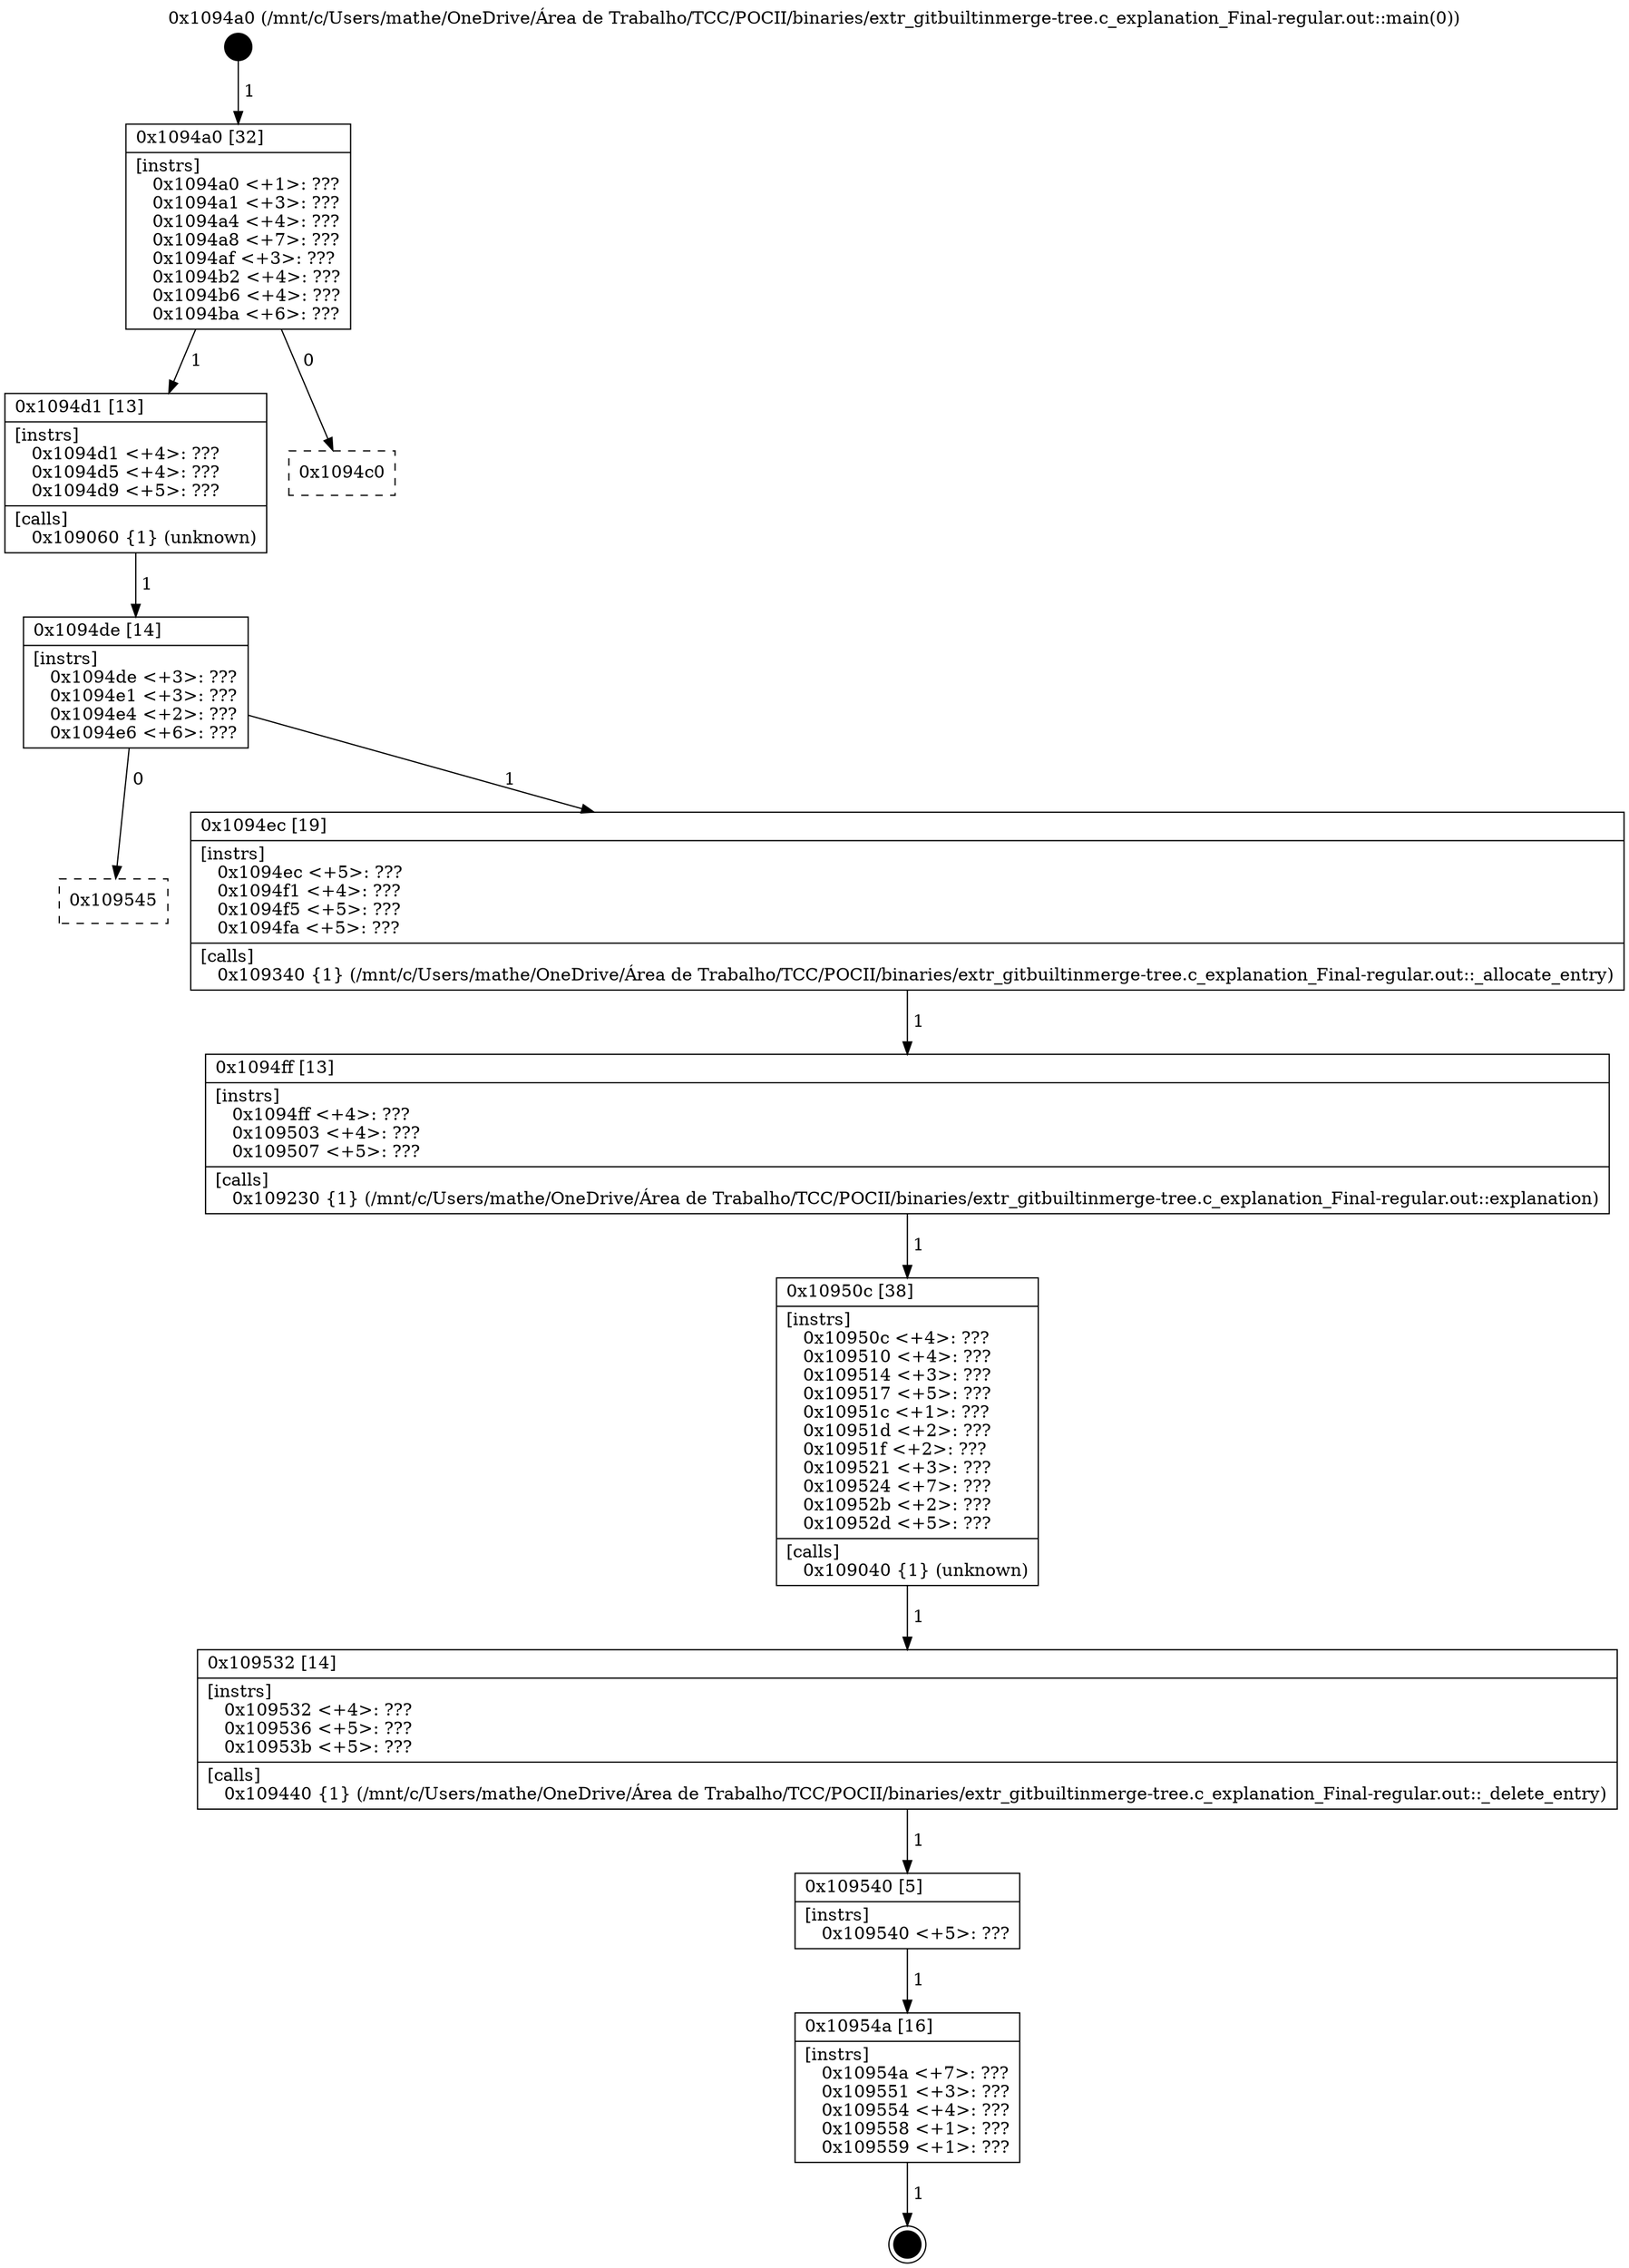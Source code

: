 digraph "0x1094a0" {
  label = "0x1094a0 (/mnt/c/Users/mathe/OneDrive/Área de Trabalho/TCC/POCII/binaries/extr_gitbuiltinmerge-tree.c_explanation_Final-regular.out::main(0))"
  labelloc = "t"
  node[shape=record]

  Entry [label="",width=0.3,height=0.3,shape=circle,fillcolor=black,style=filled]
  "0x1094a0" [label="{
     0x1094a0 [32]\l
     | [instrs]\l
     &nbsp;&nbsp;0x1094a0 \<+1\>: ???\l
     &nbsp;&nbsp;0x1094a1 \<+3\>: ???\l
     &nbsp;&nbsp;0x1094a4 \<+4\>: ???\l
     &nbsp;&nbsp;0x1094a8 \<+7\>: ???\l
     &nbsp;&nbsp;0x1094af \<+3\>: ???\l
     &nbsp;&nbsp;0x1094b2 \<+4\>: ???\l
     &nbsp;&nbsp;0x1094b6 \<+4\>: ???\l
     &nbsp;&nbsp;0x1094ba \<+6\>: ???\l
  }"]
  "0x1094d1" [label="{
     0x1094d1 [13]\l
     | [instrs]\l
     &nbsp;&nbsp;0x1094d1 \<+4\>: ???\l
     &nbsp;&nbsp;0x1094d5 \<+4\>: ???\l
     &nbsp;&nbsp;0x1094d9 \<+5\>: ???\l
     | [calls]\l
     &nbsp;&nbsp;0x109060 \{1\} (unknown)\l
  }"]
  "0x1094c0" [label="{
     0x1094c0\l
  }", style=dashed]
  "0x1094de" [label="{
     0x1094de [14]\l
     | [instrs]\l
     &nbsp;&nbsp;0x1094de \<+3\>: ???\l
     &nbsp;&nbsp;0x1094e1 \<+3\>: ???\l
     &nbsp;&nbsp;0x1094e4 \<+2\>: ???\l
     &nbsp;&nbsp;0x1094e6 \<+6\>: ???\l
  }"]
  "0x109545" [label="{
     0x109545\l
  }", style=dashed]
  "0x1094ec" [label="{
     0x1094ec [19]\l
     | [instrs]\l
     &nbsp;&nbsp;0x1094ec \<+5\>: ???\l
     &nbsp;&nbsp;0x1094f1 \<+4\>: ???\l
     &nbsp;&nbsp;0x1094f5 \<+5\>: ???\l
     &nbsp;&nbsp;0x1094fa \<+5\>: ???\l
     | [calls]\l
     &nbsp;&nbsp;0x109340 \{1\} (/mnt/c/Users/mathe/OneDrive/Área de Trabalho/TCC/POCII/binaries/extr_gitbuiltinmerge-tree.c_explanation_Final-regular.out::_allocate_entry)\l
  }"]
  Exit [label="",width=0.3,height=0.3,shape=circle,fillcolor=black,style=filled,peripheries=2]
  "0x1094ff" [label="{
     0x1094ff [13]\l
     | [instrs]\l
     &nbsp;&nbsp;0x1094ff \<+4\>: ???\l
     &nbsp;&nbsp;0x109503 \<+4\>: ???\l
     &nbsp;&nbsp;0x109507 \<+5\>: ???\l
     | [calls]\l
     &nbsp;&nbsp;0x109230 \{1\} (/mnt/c/Users/mathe/OneDrive/Área de Trabalho/TCC/POCII/binaries/extr_gitbuiltinmerge-tree.c_explanation_Final-regular.out::explanation)\l
  }"]
  "0x10950c" [label="{
     0x10950c [38]\l
     | [instrs]\l
     &nbsp;&nbsp;0x10950c \<+4\>: ???\l
     &nbsp;&nbsp;0x109510 \<+4\>: ???\l
     &nbsp;&nbsp;0x109514 \<+3\>: ???\l
     &nbsp;&nbsp;0x109517 \<+5\>: ???\l
     &nbsp;&nbsp;0x10951c \<+1\>: ???\l
     &nbsp;&nbsp;0x10951d \<+2\>: ???\l
     &nbsp;&nbsp;0x10951f \<+2\>: ???\l
     &nbsp;&nbsp;0x109521 \<+3\>: ???\l
     &nbsp;&nbsp;0x109524 \<+7\>: ???\l
     &nbsp;&nbsp;0x10952b \<+2\>: ???\l
     &nbsp;&nbsp;0x10952d \<+5\>: ???\l
     | [calls]\l
     &nbsp;&nbsp;0x109040 \{1\} (unknown)\l
  }"]
  "0x109532" [label="{
     0x109532 [14]\l
     | [instrs]\l
     &nbsp;&nbsp;0x109532 \<+4\>: ???\l
     &nbsp;&nbsp;0x109536 \<+5\>: ???\l
     &nbsp;&nbsp;0x10953b \<+5\>: ???\l
     | [calls]\l
     &nbsp;&nbsp;0x109440 \{1\} (/mnt/c/Users/mathe/OneDrive/Área de Trabalho/TCC/POCII/binaries/extr_gitbuiltinmerge-tree.c_explanation_Final-regular.out::_delete_entry)\l
  }"]
  "0x109540" [label="{
     0x109540 [5]\l
     | [instrs]\l
     &nbsp;&nbsp;0x109540 \<+5\>: ???\l
  }"]
  "0x10954a" [label="{
     0x10954a [16]\l
     | [instrs]\l
     &nbsp;&nbsp;0x10954a \<+7\>: ???\l
     &nbsp;&nbsp;0x109551 \<+3\>: ???\l
     &nbsp;&nbsp;0x109554 \<+4\>: ???\l
     &nbsp;&nbsp;0x109558 \<+1\>: ???\l
     &nbsp;&nbsp;0x109559 \<+1\>: ???\l
  }"]
  Entry -> "0x1094a0" [label=" 1"]
  "0x1094a0" -> "0x1094d1" [label=" 1"]
  "0x1094a0" -> "0x1094c0" [label=" 0"]
  "0x1094d1" -> "0x1094de" [label=" 1"]
  "0x1094de" -> "0x109545" [label=" 0"]
  "0x1094de" -> "0x1094ec" [label=" 1"]
  "0x10954a" -> Exit [label=" 1"]
  "0x1094ec" -> "0x1094ff" [label=" 1"]
  "0x1094ff" -> "0x10950c" [label=" 1"]
  "0x10950c" -> "0x109532" [label=" 1"]
  "0x109532" -> "0x109540" [label=" 1"]
  "0x109540" -> "0x10954a" [label=" 1"]
}
